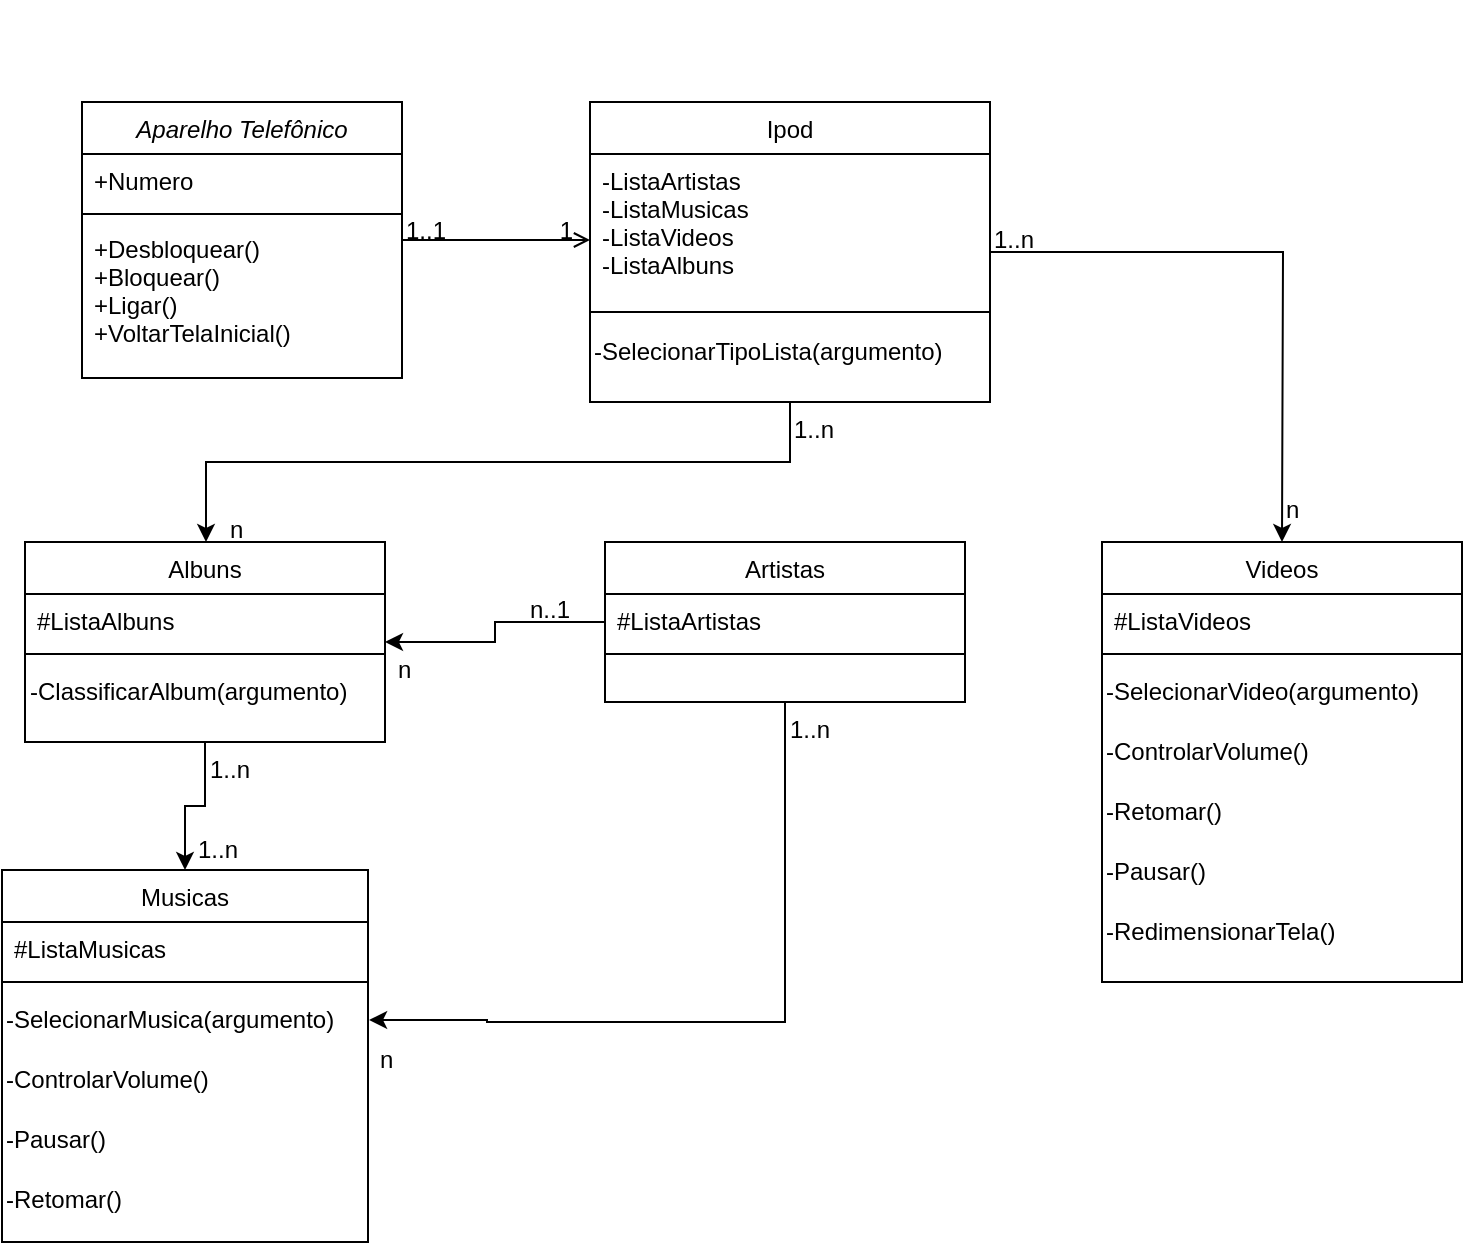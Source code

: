 <mxfile version="23.1.1" type="github">
  <diagram id="C5RBs43oDa-KdzZeNtuy" name="Page-1">
    <mxGraphModel dx="1366" dy="766" grid="1" gridSize="10" guides="1" tooltips="1" connect="1" arrows="1" fold="1" page="1" pageScale="1" pageWidth="827" pageHeight="1169" math="0" shadow="0">
      <root>
        <mxCell id="WIyWlLk6GJQsqaUBKTNV-0" />
        <mxCell id="WIyWlLk6GJQsqaUBKTNV-1" parent="WIyWlLk6GJQsqaUBKTNV-0" />
        <mxCell id="zkfFHV4jXpPFQw0GAbJ--0" value="Aparelho Telefônico" style="swimlane;fontStyle=2;align=center;verticalAlign=top;childLayout=stackLayout;horizontal=1;startSize=26;horizontalStack=0;resizeParent=1;resizeLast=0;collapsible=1;marginBottom=0;rounded=0;shadow=0;strokeWidth=1;" parent="WIyWlLk6GJQsqaUBKTNV-1" vertex="1">
          <mxGeometry x="60" y="120" width="160" height="138" as="geometry">
            <mxRectangle x="230" y="140" width="160" height="26" as="alternateBounds" />
          </mxGeometry>
        </mxCell>
        <mxCell id="zkfFHV4jXpPFQw0GAbJ--2" value="+Numero" style="text;align=left;verticalAlign=top;spacingLeft=4;spacingRight=4;overflow=hidden;rotatable=0;points=[[0,0.5],[1,0.5]];portConstraint=eastwest;rounded=0;shadow=0;html=0;" parent="zkfFHV4jXpPFQw0GAbJ--0" vertex="1">
          <mxGeometry y="26" width="160" height="26" as="geometry" />
        </mxCell>
        <mxCell id="zkfFHV4jXpPFQw0GAbJ--4" value="" style="line;html=1;strokeWidth=1;align=left;verticalAlign=middle;spacingTop=-1;spacingLeft=3;spacingRight=3;rotatable=0;labelPosition=right;points=[];portConstraint=eastwest;" parent="zkfFHV4jXpPFQw0GAbJ--0" vertex="1">
          <mxGeometry y="52" width="160" height="8" as="geometry" />
        </mxCell>
        <mxCell id="zkfFHV4jXpPFQw0GAbJ--5" value="+Desbloquear()&#xa;+Bloquear()&#xa;+Ligar()&#xa;+VoltarTelaInicial()&#xa;&#xa;" style="text;align=left;verticalAlign=top;spacingLeft=4;spacingRight=4;overflow=hidden;rotatable=0;points=[[0,0.5],[1,0.5]];portConstraint=eastwest;" parent="zkfFHV4jXpPFQw0GAbJ--0" vertex="1">
          <mxGeometry y="60" width="160" height="70" as="geometry" />
        </mxCell>
        <mxCell id="MtYzwKltQGf9UbzHKRC2-9" value="" style="edgeStyle=orthogonalEdgeStyle;rounded=0;orthogonalLoop=1;jettySize=auto;html=1;" parent="WIyWlLk6GJQsqaUBKTNV-1" source="zkfFHV4jXpPFQw0GAbJ--17" target="MtYzwKltQGf9UbzHKRC2-0" edge="1">
          <mxGeometry relative="1" as="geometry">
            <Array as="points">
              <mxPoint x="414" y="300" />
              <mxPoint x="122" y="300" />
            </Array>
          </mxGeometry>
        </mxCell>
        <mxCell id="UiUx3j6T4gVE8yM2whBe-5" style="edgeStyle=orthogonalEdgeStyle;rounded=0;orthogonalLoop=1;jettySize=auto;html=1;" edge="1" parent="WIyWlLk6GJQsqaUBKTNV-1" source="zkfFHV4jXpPFQw0GAbJ--17">
          <mxGeometry relative="1" as="geometry">
            <mxPoint x="660" y="340" as="targetPoint" />
          </mxGeometry>
        </mxCell>
        <mxCell id="zkfFHV4jXpPFQw0GAbJ--17" value="Ipod" style="swimlane;fontStyle=0;align=center;verticalAlign=top;childLayout=stackLayout;horizontal=1;startSize=26;horizontalStack=0;resizeParent=1;resizeLast=0;collapsible=1;marginBottom=0;rounded=0;shadow=0;strokeWidth=1;" parent="WIyWlLk6GJQsqaUBKTNV-1" vertex="1">
          <mxGeometry x="314" y="120" width="200" height="150" as="geometry">
            <mxRectangle x="550" y="140" width="160" height="26" as="alternateBounds" />
          </mxGeometry>
        </mxCell>
        <mxCell id="zkfFHV4jXpPFQw0GAbJ--18" value="-ListaArtistas&#xa;-ListaMusicas&#xa;-ListaVideos&#xa;-ListaAlbuns&#xa;" style="text;align=left;verticalAlign=top;spacingLeft=4;spacingRight=4;overflow=hidden;rotatable=0;points=[[0,0.5],[1,0.5]];portConstraint=eastwest;" parent="zkfFHV4jXpPFQw0GAbJ--17" vertex="1">
          <mxGeometry y="26" width="200" height="74" as="geometry" />
        </mxCell>
        <mxCell id="zkfFHV4jXpPFQw0GAbJ--23" value="" style="line;html=1;strokeWidth=1;align=left;verticalAlign=middle;spacingTop=-1;spacingLeft=3;spacingRight=3;rotatable=0;labelPosition=right;points=[];portConstraint=eastwest;" parent="zkfFHV4jXpPFQw0GAbJ--17" vertex="1">
          <mxGeometry y="100" width="200" height="10" as="geometry" />
        </mxCell>
        <mxCell id="MtYzwKltQGf9UbzHKRC2-11" value="&lt;div align=&quot;left&quot;&gt;-SelecionarTipoLista(argumento)&lt;/div&gt;" style="text;html=1;align=left;verticalAlign=middle;resizable=0;points=[];autosize=1;strokeColor=none;fillColor=none;" parent="zkfFHV4jXpPFQw0GAbJ--17" vertex="1">
          <mxGeometry y="110" width="200" height="30" as="geometry" />
        </mxCell>
        <mxCell id="zkfFHV4jXpPFQw0GAbJ--26" value="" style="endArrow=open;shadow=0;strokeWidth=1;rounded=0;endFill=1;edgeStyle=elbowEdgeStyle;elbow=vertical;" parent="WIyWlLk6GJQsqaUBKTNV-1" source="zkfFHV4jXpPFQw0GAbJ--0" target="zkfFHV4jXpPFQw0GAbJ--17" edge="1">
          <mxGeometry x="0.5" y="41" relative="1" as="geometry">
            <mxPoint x="380" y="192" as="sourcePoint" />
            <mxPoint x="540" y="192" as="targetPoint" />
            <mxPoint x="-40" y="32" as="offset" />
          </mxGeometry>
        </mxCell>
        <mxCell id="zkfFHV4jXpPFQw0GAbJ--27" value="1..1" style="resizable=0;align=left;verticalAlign=bottom;labelBackgroundColor=none;fontSize=12;" parent="zkfFHV4jXpPFQw0GAbJ--26" connectable="0" vertex="1">
          <mxGeometry x="-1" relative="1" as="geometry">
            <mxPoint y="4" as="offset" />
          </mxGeometry>
        </mxCell>
        <mxCell id="zkfFHV4jXpPFQw0GAbJ--28" value="1" style="resizable=0;align=right;verticalAlign=bottom;labelBackgroundColor=none;fontSize=12;" parent="zkfFHV4jXpPFQw0GAbJ--26" connectable="0" vertex="1">
          <mxGeometry x="1" relative="1" as="geometry">
            <mxPoint x="-7" y="4" as="offset" />
          </mxGeometry>
        </mxCell>
        <mxCell id="MtYzwKltQGf9UbzHKRC2-18" value="" style="edgeStyle=orthogonalEdgeStyle;rounded=0;orthogonalLoop=1;jettySize=auto;html=1;" parent="WIyWlLk6GJQsqaUBKTNV-1" source="MtYzwKltQGf9UbzHKRC2-0" target="MtYzwKltQGf9UbzHKRC2-15" edge="1">
          <mxGeometry relative="1" as="geometry" />
        </mxCell>
        <mxCell id="MtYzwKltQGf9UbzHKRC2-0" value="Albuns" style="swimlane;fontStyle=0;align=center;verticalAlign=top;childLayout=stackLayout;horizontal=1;startSize=26;horizontalStack=0;resizeParent=1;resizeLast=0;collapsible=1;marginBottom=0;rounded=0;shadow=0;strokeWidth=1;" parent="WIyWlLk6GJQsqaUBKTNV-1" vertex="1">
          <mxGeometry x="31.5" y="340" width="180" height="100" as="geometry">
            <mxRectangle x="550" y="140" width="160" height="26" as="alternateBounds" />
          </mxGeometry>
        </mxCell>
        <mxCell id="MtYzwKltQGf9UbzHKRC2-4" value="#ListaAlbuns" style="text;align=left;verticalAlign=top;spacingLeft=4;spacingRight=4;overflow=hidden;rotatable=0;points=[[0,0.5],[1,0.5]];portConstraint=eastwest;rounded=0;shadow=0;html=0;" parent="MtYzwKltQGf9UbzHKRC2-0" vertex="1">
          <mxGeometry y="26" width="180" height="26" as="geometry" />
        </mxCell>
        <mxCell id="MtYzwKltQGf9UbzHKRC2-6" value="" style="line;html=1;strokeWidth=1;align=left;verticalAlign=middle;spacingTop=-1;spacingLeft=3;spacingRight=3;rotatable=0;labelPosition=right;points=[];portConstraint=eastwest;" parent="MtYzwKltQGf9UbzHKRC2-0" vertex="1">
          <mxGeometry y="52" width="180" height="8" as="geometry" />
        </mxCell>
        <mxCell id="UiUx3j6T4gVE8yM2whBe-1" value="&lt;div align=&quot;left&quot;&gt;-ClassificarAlbum(argumento)&lt;/div&gt;" style="text;html=1;align=left;verticalAlign=middle;resizable=0;points=[];autosize=1;strokeColor=none;fillColor=none;" vertex="1" parent="MtYzwKltQGf9UbzHKRC2-0">
          <mxGeometry y="60" width="180" height="30" as="geometry" />
        </mxCell>
        <mxCell id="MtYzwKltQGf9UbzHKRC2-10" value="" style="resizable=0;align=left;verticalAlign=bottom;labelBackgroundColor=none;fontSize=12;" parent="WIyWlLk6GJQsqaUBKTNV-1" connectable="0" vertex="1">
          <mxGeometry x="380" y="70" as="geometry">
            <mxPoint x="214" y="154" as="offset" />
          </mxGeometry>
        </mxCell>
        <mxCell id="MtYzwKltQGf9UbzHKRC2-13" value="1..n" style="text;whiteSpace=wrap;html=1;" parent="WIyWlLk6GJQsqaUBKTNV-1" vertex="1">
          <mxGeometry x="414" y="270" width="50" height="40" as="geometry" />
        </mxCell>
        <mxCell id="MtYzwKltQGf9UbzHKRC2-14" value="n" style="text;whiteSpace=wrap;html=1;" parent="WIyWlLk6GJQsqaUBKTNV-1" vertex="1">
          <mxGeometry x="131.5" y="320" width="50" height="40" as="geometry" />
        </mxCell>
        <mxCell id="MtYzwKltQGf9UbzHKRC2-15" value="Musicas" style="swimlane;fontStyle=0;align=center;verticalAlign=top;childLayout=stackLayout;horizontal=1;startSize=26;horizontalStack=0;resizeParent=1;resizeLast=0;collapsible=1;marginBottom=0;rounded=0;shadow=0;strokeWidth=1;" parent="WIyWlLk6GJQsqaUBKTNV-1" vertex="1">
          <mxGeometry x="20" y="504" width="183" height="186" as="geometry">
            <mxRectangle x="550" y="140" width="160" height="26" as="alternateBounds" />
          </mxGeometry>
        </mxCell>
        <mxCell id="MtYzwKltQGf9UbzHKRC2-16" value="#ListaMusicas" style="text;align=left;verticalAlign=top;spacingLeft=4;spacingRight=4;overflow=hidden;rotatable=0;points=[[0,0.5],[1,0.5]];portConstraint=eastwest;rounded=0;shadow=0;html=0;" parent="MtYzwKltQGf9UbzHKRC2-15" vertex="1">
          <mxGeometry y="26" width="183" height="26" as="geometry" />
        </mxCell>
        <mxCell id="MtYzwKltQGf9UbzHKRC2-17" value="" style="line;html=1;strokeWidth=1;align=left;verticalAlign=middle;spacingTop=-1;spacingLeft=3;spacingRight=3;rotatable=0;labelPosition=right;points=[];portConstraint=eastwest;" parent="MtYzwKltQGf9UbzHKRC2-15" vertex="1">
          <mxGeometry y="52" width="183" height="8" as="geometry" />
        </mxCell>
        <mxCell id="MtYzwKltQGf9UbzHKRC2-19" value="&lt;div align=&quot;left&quot;&gt;-SelecionarMusica(argumento)&lt;/div&gt;" style="text;html=1;align=left;verticalAlign=middle;resizable=0;points=[];autosize=1;strokeColor=none;fillColor=none;" parent="MtYzwKltQGf9UbzHKRC2-15" vertex="1">
          <mxGeometry y="60" width="183" height="30" as="geometry" />
        </mxCell>
        <mxCell id="MtYzwKltQGf9UbzHKRC2-20" value="&lt;div align=&quot;left&quot;&gt;-ControlarVolume()&lt;/div&gt;" style="text;html=1;align=left;verticalAlign=middle;resizable=0;points=[];autosize=1;strokeColor=none;fillColor=none;" parent="MtYzwKltQGf9UbzHKRC2-15" vertex="1">
          <mxGeometry y="90" width="183" height="30" as="geometry" />
        </mxCell>
        <mxCell id="UiUx3j6T4gVE8yM2whBe-21" value="&lt;div align=&quot;left&quot;&gt;-Pausar()&lt;/div&gt;" style="text;html=1;align=left;verticalAlign=middle;resizable=0;points=[];autosize=1;strokeColor=none;fillColor=none;" vertex="1" parent="MtYzwKltQGf9UbzHKRC2-15">
          <mxGeometry y="120" width="183" height="30" as="geometry" />
        </mxCell>
        <mxCell id="UiUx3j6T4gVE8yM2whBe-22" value="&lt;div align=&quot;left&quot;&gt;-Retomar()&lt;/div&gt;" style="text;html=1;align=left;verticalAlign=middle;resizable=0;points=[];autosize=1;strokeColor=none;fillColor=none;" vertex="1" parent="MtYzwKltQGf9UbzHKRC2-15">
          <mxGeometry y="150" width="183" height="30" as="geometry" />
        </mxCell>
        <mxCell id="MtYzwKltQGf9UbzHKRC2-21" value="1..n" style="text;whiteSpace=wrap;html=1;" parent="WIyWlLk6GJQsqaUBKTNV-1" vertex="1">
          <mxGeometry x="121.5" y="440" width="50" height="40" as="geometry" />
        </mxCell>
        <mxCell id="MtYzwKltQGf9UbzHKRC2-22" value="1..n" style="text;whiteSpace=wrap;html=1;" parent="WIyWlLk6GJQsqaUBKTNV-1" vertex="1">
          <mxGeometry x="115.5" y="480" width="50" height="40" as="geometry" />
        </mxCell>
        <mxCell id="UiUx3j6T4gVE8yM2whBe-10" style="edgeStyle=orthogonalEdgeStyle;rounded=0;orthogonalLoop=1;jettySize=auto;html=1;entryX=1;entryY=0.5;entryDx=0;entryDy=0;" edge="1" parent="WIyWlLk6GJQsqaUBKTNV-1" source="UiUx3j6T4gVE8yM2whBe-6" target="MtYzwKltQGf9UbzHKRC2-0">
          <mxGeometry relative="1" as="geometry" />
        </mxCell>
        <mxCell id="UiUx3j6T4gVE8yM2whBe-6" value="Artistas" style="swimlane;fontStyle=0;align=center;verticalAlign=top;childLayout=stackLayout;horizontal=1;startSize=26;horizontalStack=0;resizeParent=1;resizeLast=0;collapsible=1;marginBottom=0;rounded=0;shadow=0;strokeWidth=1;" vertex="1" parent="WIyWlLk6GJQsqaUBKTNV-1">
          <mxGeometry x="321.5" y="340" width="180" height="80" as="geometry">
            <mxRectangle x="550" y="140" width="160" height="26" as="alternateBounds" />
          </mxGeometry>
        </mxCell>
        <mxCell id="UiUx3j6T4gVE8yM2whBe-7" value="#ListaArtistas" style="text;align=left;verticalAlign=top;spacingLeft=4;spacingRight=4;overflow=hidden;rotatable=0;points=[[0,0.5],[1,0.5]];portConstraint=eastwest;rounded=0;shadow=0;html=0;" vertex="1" parent="UiUx3j6T4gVE8yM2whBe-6">
          <mxGeometry y="26" width="180" height="26" as="geometry" />
        </mxCell>
        <mxCell id="UiUx3j6T4gVE8yM2whBe-8" value="" style="line;html=1;strokeWidth=1;align=left;verticalAlign=middle;spacingTop=-1;spacingLeft=3;spacingRight=3;rotatable=0;labelPosition=right;points=[];portConstraint=eastwest;" vertex="1" parent="UiUx3j6T4gVE8yM2whBe-6">
          <mxGeometry y="52" width="180" height="8" as="geometry" />
        </mxCell>
        <mxCell id="UiUx3j6T4gVE8yM2whBe-12" value="n..1" style="text;whiteSpace=wrap;html=1;" vertex="1" parent="WIyWlLk6GJQsqaUBKTNV-1">
          <mxGeometry x="281.5" y="360" width="50" height="40" as="geometry" />
        </mxCell>
        <mxCell id="UiUx3j6T4gVE8yM2whBe-13" value="n" style="text;whiteSpace=wrap;html=1;" vertex="1" parent="WIyWlLk6GJQsqaUBKTNV-1">
          <mxGeometry x="215.5" y="390" width="50" height="40" as="geometry" />
        </mxCell>
        <mxCell id="UiUx3j6T4gVE8yM2whBe-14" style="edgeStyle=orthogonalEdgeStyle;rounded=0;orthogonalLoop=1;jettySize=auto;html=1;entryX=1.003;entryY=0.5;entryDx=0;entryDy=0;entryPerimeter=0;" edge="1" parent="WIyWlLk6GJQsqaUBKTNV-1" source="UiUx3j6T4gVE8yM2whBe-6" target="MtYzwKltQGf9UbzHKRC2-19">
          <mxGeometry relative="1" as="geometry">
            <Array as="points">
              <mxPoint x="411.5" y="580" />
              <mxPoint x="262.5" y="580" />
              <mxPoint x="262.5" y="579" />
            </Array>
          </mxGeometry>
        </mxCell>
        <mxCell id="UiUx3j6T4gVE8yM2whBe-15" value="1..n" style="text;whiteSpace=wrap;html=1;" vertex="1" parent="WIyWlLk6GJQsqaUBKTNV-1">
          <mxGeometry x="411.5" y="420" width="50" height="40" as="geometry" />
        </mxCell>
        <mxCell id="UiUx3j6T4gVE8yM2whBe-16" value="n" style="text;whiteSpace=wrap;html=1;" vertex="1" parent="WIyWlLk6GJQsqaUBKTNV-1">
          <mxGeometry x="206.5" y="585" width="50" height="40" as="geometry" />
        </mxCell>
        <mxCell id="UiUx3j6T4gVE8yM2whBe-17" value="Videos" style="swimlane;fontStyle=0;align=center;verticalAlign=top;childLayout=stackLayout;horizontal=1;startSize=26;horizontalStack=0;resizeParent=1;resizeLast=0;collapsible=1;marginBottom=0;rounded=0;shadow=0;strokeWidth=1;" vertex="1" parent="WIyWlLk6GJQsqaUBKTNV-1">
          <mxGeometry x="570" y="340" width="180" height="220" as="geometry">
            <mxRectangle x="550" y="140" width="160" height="26" as="alternateBounds" />
          </mxGeometry>
        </mxCell>
        <mxCell id="UiUx3j6T4gVE8yM2whBe-18" value="#ListaVideos" style="text;align=left;verticalAlign=top;spacingLeft=4;spacingRight=4;overflow=hidden;rotatable=0;points=[[0,0.5],[1,0.5]];portConstraint=eastwest;rounded=0;shadow=0;html=0;" vertex="1" parent="UiUx3j6T4gVE8yM2whBe-17">
          <mxGeometry y="26" width="180" height="26" as="geometry" />
        </mxCell>
        <mxCell id="UiUx3j6T4gVE8yM2whBe-19" value="" style="line;html=1;strokeWidth=1;align=left;verticalAlign=middle;spacingTop=-1;spacingLeft=3;spacingRight=3;rotatable=0;labelPosition=right;points=[];portConstraint=eastwest;" vertex="1" parent="UiUx3j6T4gVE8yM2whBe-17">
          <mxGeometry y="52" width="180" height="8" as="geometry" />
        </mxCell>
        <mxCell id="UiUx3j6T4gVE8yM2whBe-20" value="&lt;div align=&quot;left&quot;&gt;-SelecionarVideo(argumento)&lt;/div&gt;" style="text;html=1;align=left;verticalAlign=middle;resizable=0;points=[];autosize=1;strokeColor=none;fillColor=none;" vertex="1" parent="UiUx3j6T4gVE8yM2whBe-17">
          <mxGeometry y="60" width="180" height="30" as="geometry" />
        </mxCell>
        <mxCell id="UiUx3j6T4gVE8yM2whBe-25" value="&lt;div align=&quot;left&quot;&gt;-ControlarVolume()&lt;/div&gt;" style="text;html=1;align=left;verticalAlign=middle;resizable=0;points=[];autosize=1;strokeColor=none;fillColor=none;" vertex="1" parent="UiUx3j6T4gVE8yM2whBe-17">
          <mxGeometry y="90" width="180" height="30" as="geometry" />
        </mxCell>
        <mxCell id="UiUx3j6T4gVE8yM2whBe-27" value="&lt;div align=&quot;left&quot;&gt;-Retomar()&lt;/div&gt;" style="text;html=1;align=left;verticalAlign=middle;resizable=0;points=[];autosize=1;strokeColor=none;fillColor=none;" vertex="1" parent="UiUx3j6T4gVE8yM2whBe-17">
          <mxGeometry y="120" width="180" height="30" as="geometry" />
        </mxCell>
        <mxCell id="UiUx3j6T4gVE8yM2whBe-26" value="&lt;div align=&quot;left&quot;&gt;-Pausar()&lt;/div&gt;" style="text;html=1;align=left;verticalAlign=middle;resizable=0;points=[];autosize=1;strokeColor=none;fillColor=none;" vertex="1" parent="UiUx3j6T4gVE8yM2whBe-17">
          <mxGeometry y="150" width="180" height="30" as="geometry" />
        </mxCell>
        <mxCell id="UiUx3j6T4gVE8yM2whBe-31" value="&lt;div align=&quot;left&quot;&gt;-RedimensionarTela()&lt;/div&gt;" style="text;html=1;align=left;verticalAlign=middle;resizable=0;points=[];autosize=1;strokeColor=none;fillColor=none;" vertex="1" parent="UiUx3j6T4gVE8yM2whBe-17">
          <mxGeometry y="180" width="180" height="30" as="geometry" />
        </mxCell>
        <mxCell id="UiUx3j6T4gVE8yM2whBe-28" value="1..n" style="text;whiteSpace=wrap;html=1;" vertex="1" parent="WIyWlLk6GJQsqaUBKTNV-1">
          <mxGeometry x="514" y="175" width="50" height="40" as="geometry" />
        </mxCell>
        <mxCell id="UiUx3j6T4gVE8yM2whBe-29" value="n" style="text;whiteSpace=wrap;html=1;" vertex="1" parent="WIyWlLk6GJQsqaUBKTNV-1">
          <mxGeometry x="660" y="310" width="50" height="40" as="geometry" />
        </mxCell>
      </root>
    </mxGraphModel>
  </diagram>
</mxfile>
